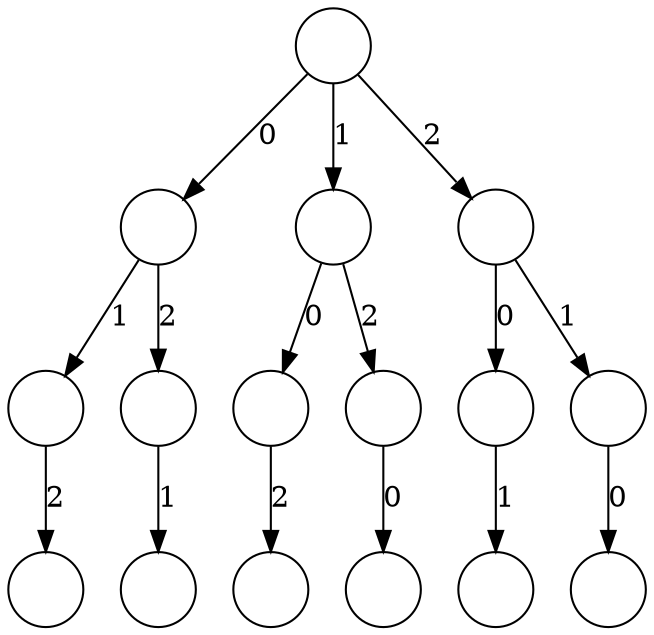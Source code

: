 digraph Explosion {
  node [shape=circle, fixedsize=true, label=""];
  root -> root0[label="0"];
  root0 -> root01[label="1"];
  root01 -> root012[label="2"];
  root0 -> root02[label="2"];
  root02 -> root021[label="1"];
  root -> root1[label="1"];
  root1 -> root10[label="0"];
  root10 -> root102[label="2"];
  root1 -> root12[label="2"];
  root12 -> root120[label="0"];
  root -> root2[label="2"];
  root2 -> root20[label="0"];
  root20 -> root201[label="1"];
  root2 -> root21[label="1"];
  root21 -> root210[label="0"];
}